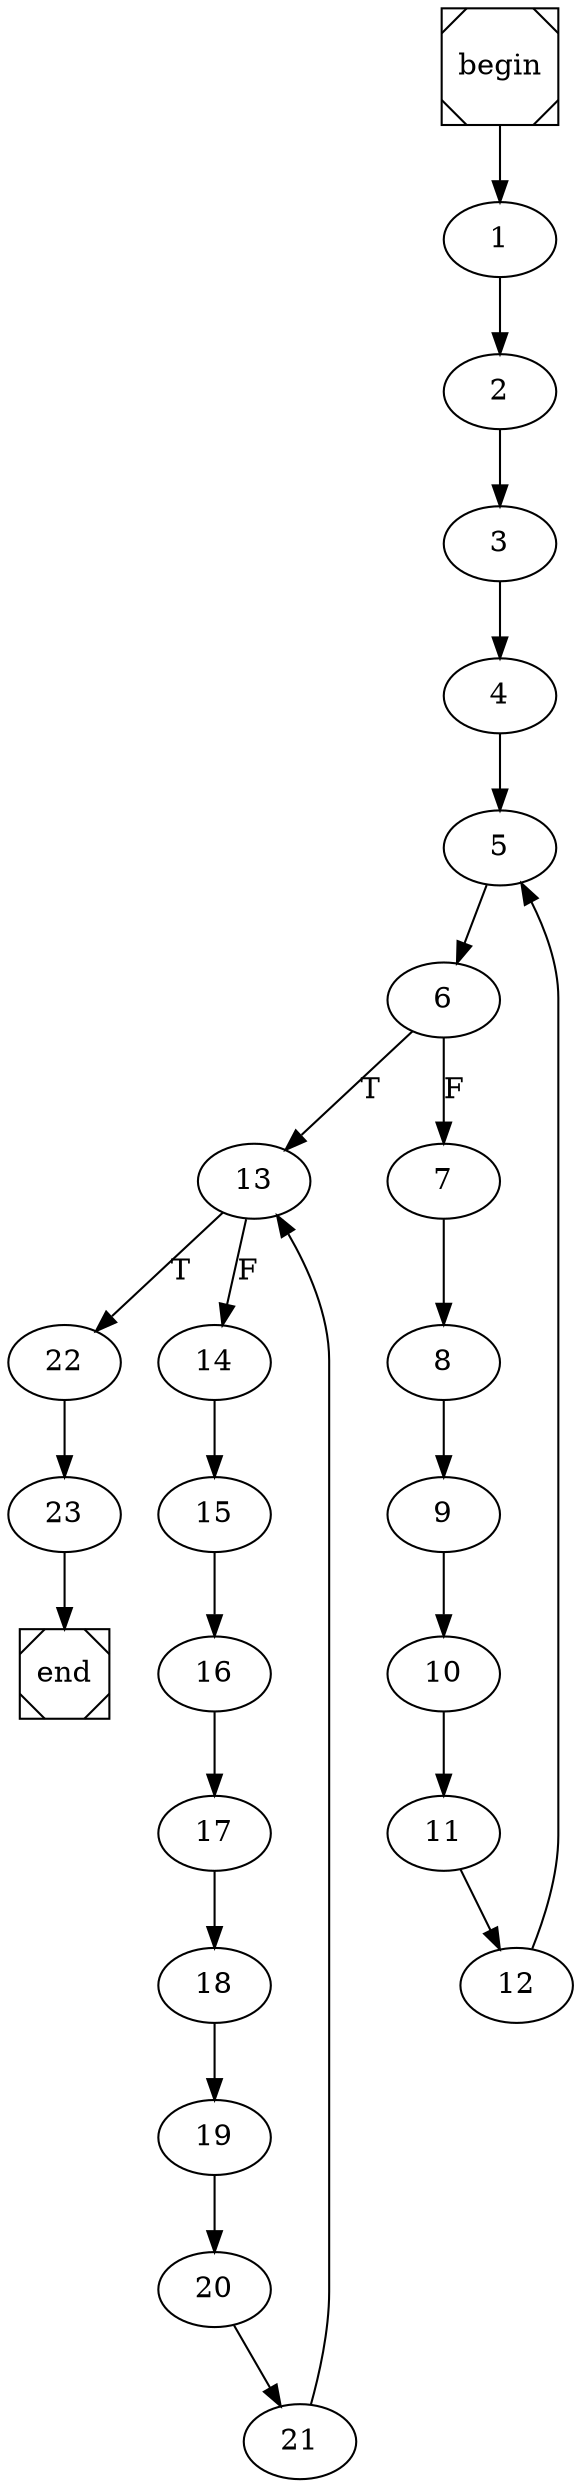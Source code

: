 digraph cfg {
	begin [shape=Msquare];
	end [shape=Msquare];
	begin -> 1;	1 -> 2;	2 -> 3;	3 -> 4;	4 -> 5;	5 -> 6;	6 -> 13[label=T];	6 -> 7[label=F];	7 -> 8;	8 -> 9;	9 -> 10;	10 -> 11;	11 -> 12;	12 -> 5;	13 -> 22[label=T];	13 -> 14[label=F];	14 -> 15;	15 -> 16;	16 -> 17;	17 -> 18;	18 -> 19;	19 -> 20;	20 -> 21;	21 -> 13;	22 -> 23;	23 -> end;}
